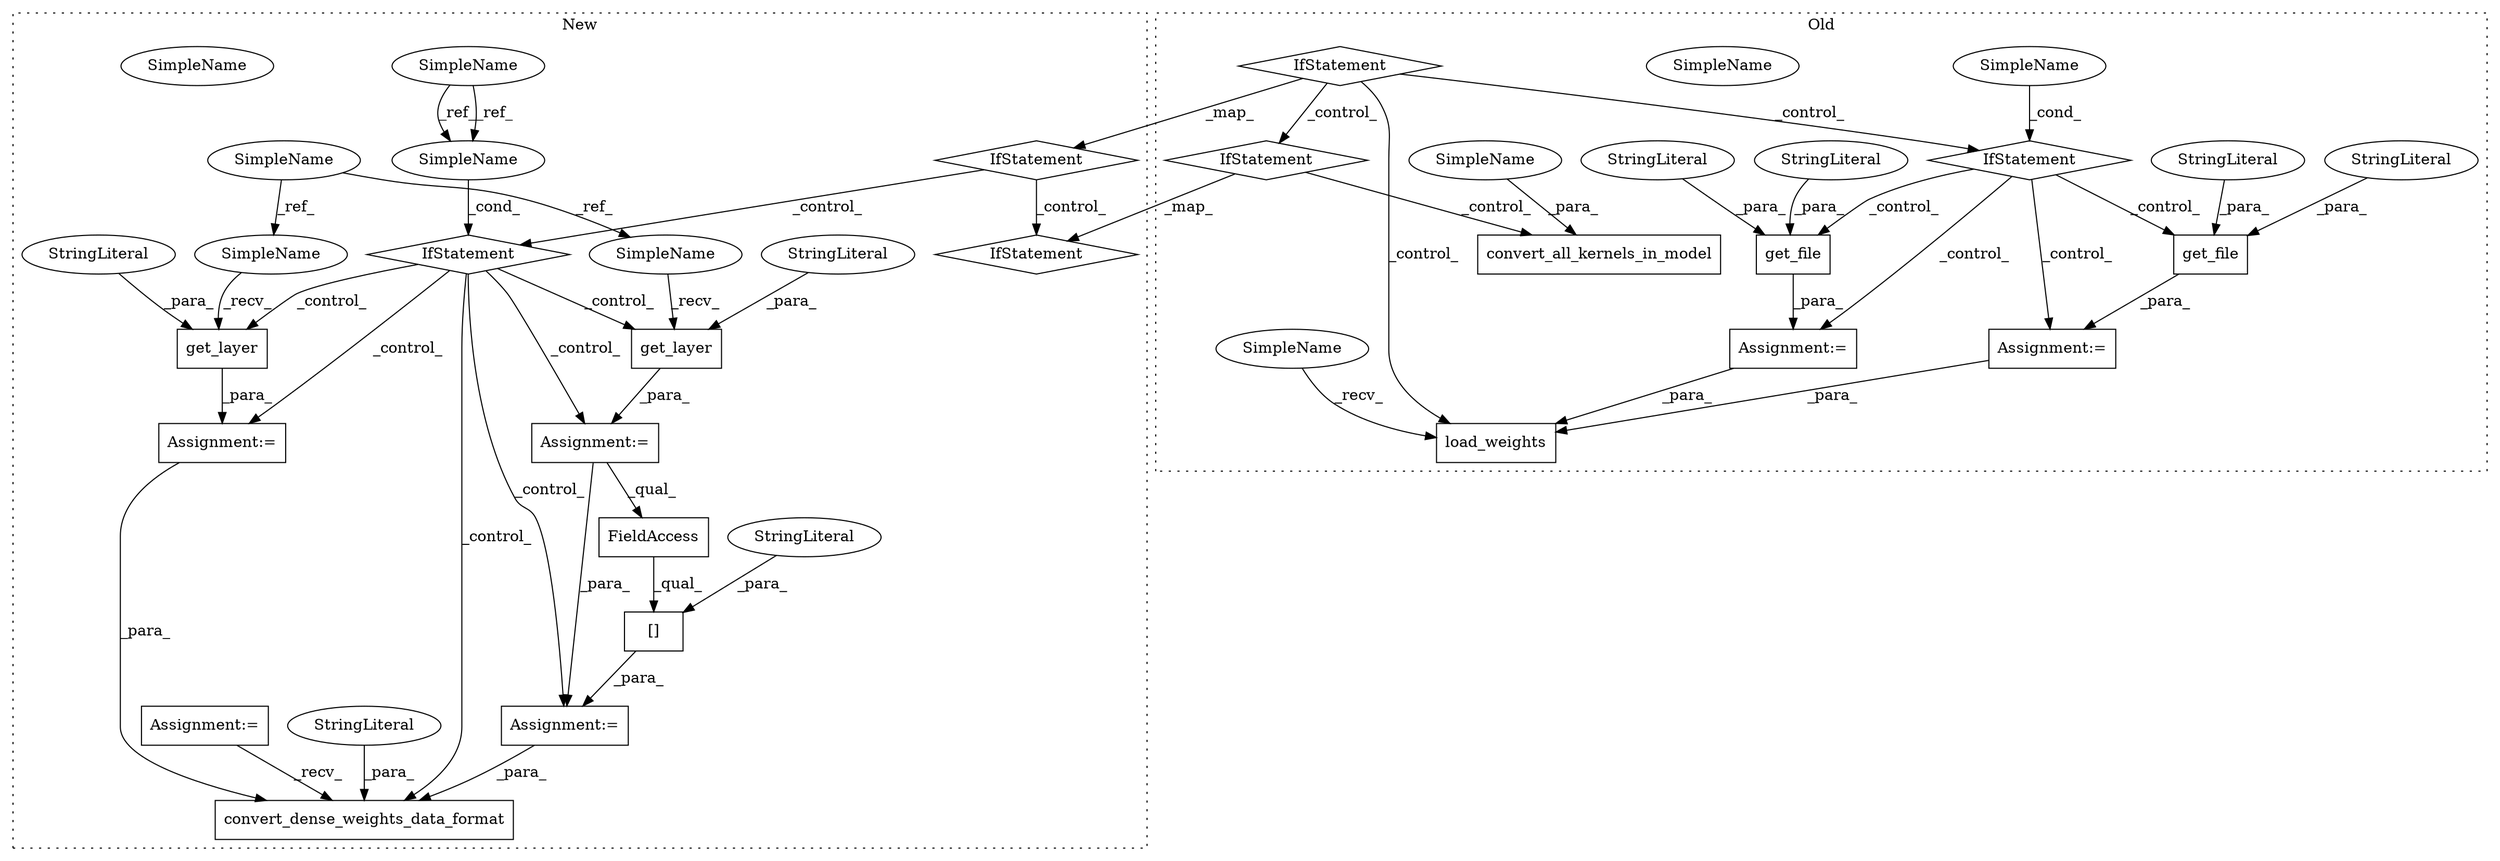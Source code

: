 digraph G {
subgraph cluster0 {
1 [label="convert_all_kernels_in_model" a="32" s="6513,6547" l="29,1" shape="box"];
3 [label="IfStatement" a="25" s="5728,5779" l="4,2" shape="diamond"];
6 [label="load_weights" a="32" s="6151,6176" l="13,1" shape="box"];
7 [label="IfStatement" a="25" s="6187,6224" l="4,2" shape="diamond"];
14 [label="IfStatement" a="25" s="5791,5806" l="4,2" shape="diamond"];
16 [label="Assignment:=" a="7" s="5993" l="1" shape="box"];
18 [label="SimpleName" a="42" s="5795" l="11" shape="ellipse"];
25 [label="Assignment:=" a="7" s="5832" l="1" shape="box"];
28 [label="get_file" a="32" s="5833,5950" l="9,1" shape="box"];
29 [label="StringLiteral" a="45" s="5842" l="48" shape="ellipse"];
30 [label="StringLiteral" a="45" s="5916" l="34" shape="ellipse"];
31 [label="get_file" a="32" s="5994,6124" l="9,1" shape="box"];
32 [label="StringLiteral" a="45" s="6003" l="54" shape="ellipse"];
33 [label="StringLiteral" a="45" s="6081" l="8" shape="ellipse"];
35 [label="SimpleName" a="42" s="5795" l="11" shape="ellipse"];
38 [label="SimpleName" a="42" s="6145" l="5" shape="ellipse"];
39 [label="SimpleName" a="42" s="6542" l="5" shape="ellipse"];
label = "Old";
style="dotted";
}
subgraph cluster1 {
2 [label="IfStatement" a="25" s="6013,6028" l="4,2" shape="diamond"];
4 [label="IfStatement" a="25" s="5950,6001" l="4,2" shape="diamond"];
5 [label="convert_dense_weights_data_format" a="32" s="6201,6263" l="34,1" shape="box"];
8 [label="IfStatement" a="25" s="6284,6321" l="4,2" shape="diamond"];
9 [label="get_layer" a="32" s="6056,6076" l="10,1" shape="box"];
10 [label="[]" a="2" s="6095,6133" l="21,1" shape="box"];
11 [label="FieldAccess" a="22" s="6095" l="20" shape="box"];
12 [label="get_layer" a="32" s="6158,6176" l="10,1" shape="box"];
13 [label="SimpleName" a="42" s="5391" l="5" shape="ellipse"];
15 [label="SimpleName" a="42" s="2855" l="11" shape="ellipse"];
17 [label="SimpleName" a="42" s="6017" l="11" shape="ellipse"];
19 [label="Assignment:=" a="7" s="6094" l="1" shape="box"];
20 [label="StringLiteral" a="45" s="6168" l="8" shape="ellipse"];
21 [label="Assignment:=" a="7" s="6151" l="1" shape="box"];
22 [label="Assignment:=" a="7" s="6049" l="1" shape="box"];
23 [label="StringLiteral" a="45" s="6247" l="16" shape="ellipse"];
24 [label="Assignment:=" a="7" s="3129" l="11" shape="box"];
26 [label="StringLiteral" a="45" s="6066" l="10" shape="ellipse"];
27 [label="StringLiteral" a="45" s="6116" l="17" shape="ellipse"];
34 [label="SimpleName" a="42" s="6017" l="11" shape="ellipse"];
36 [label="SimpleName" a="42" s="6152" l="5" shape="ellipse"];
37 [label="SimpleName" a="42" s="6050" l="5" shape="ellipse"];
label = "New";
style="dotted";
}
2 -> 12 [label="_control_"];
2 -> 5 [label="_control_"];
2 -> 21 [label="_control_"];
2 -> 19 [label="_control_"];
2 -> 22 [label="_control_"];
2 -> 9 [label="_control_"];
3 -> 7 [label="_control_"];
3 -> 4 [label="_map_"];
3 -> 6 [label="_control_"];
3 -> 14 [label="_control_"];
4 -> 8 [label="_control_"];
4 -> 2 [label="_control_"];
7 -> 1 [label="_control_"];
7 -> 8 [label="_map_"];
9 -> 22 [label="_para_"];
10 -> 19 [label="_para_"];
11 -> 10 [label="_qual_"];
12 -> 21 [label="_para_"];
13 -> 37 [label="_ref_"];
13 -> 36 [label="_ref_"];
14 -> 16 [label="_control_"];
14 -> 25 [label="_control_"];
14 -> 28 [label="_control_"];
14 -> 31 [label="_control_"];
15 -> 34 [label="_ref_"];
15 -> 34 [label="_ref_"];
16 -> 6 [label="_para_"];
19 -> 5 [label="_para_"];
20 -> 12 [label="_para_"];
21 -> 5 [label="_para_"];
22 -> 11 [label="_qual_"];
22 -> 19 [label="_para_"];
23 -> 5 [label="_para_"];
24 -> 5 [label="_recv_"];
25 -> 6 [label="_para_"];
26 -> 9 [label="_para_"];
27 -> 10 [label="_para_"];
28 -> 25 [label="_para_"];
29 -> 28 [label="_para_"];
30 -> 28 [label="_para_"];
31 -> 16 [label="_para_"];
32 -> 31 [label="_para_"];
33 -> 31 [label="_para_"];
34 -> 2 [label="_cond_"];
35 -> 14 [label="_cond_"];
36 -> 12 [label="_recv_"];
37 -> 9 [label="_recv_"];
38 -> 6 [label="_recv_"];
39 -> 1 [label="_para_"];
}